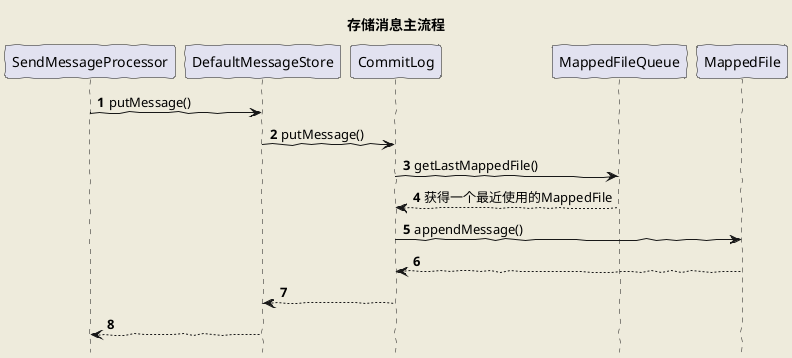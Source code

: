 @startuml
hide footbox
title 存储消息主流程
autonumber
skinparam backgroundColor #EEEBDC
skinparam handwritten true

SendMessageProcessor -> DefaultMessageStore: putMessage()
DefaultMessageStore -> CommitLog: putMessage()
CommitLog -> MappedFileQueue: getLastMappedFile()
CommitLog <-- MappedFileQueue:获得一个最近使用的MappedFile

CommitLog -> MappedFile: appendMessage()
CommitLog <-- MappedFile:
DefaultMessageStore <-- CommitLog:
SendMessageProcessor <-- DefaultMessageStore:

@enduml